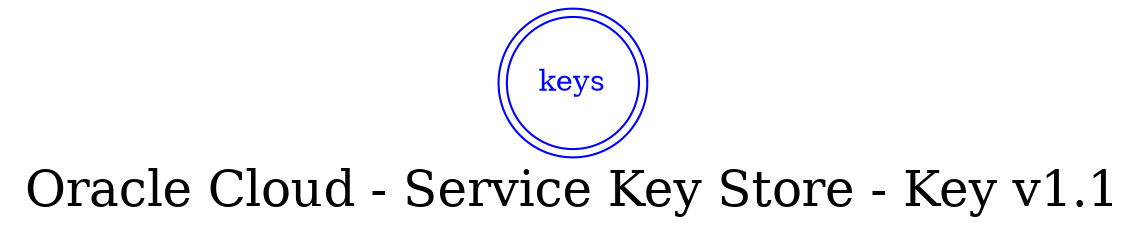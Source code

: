 digraph LexiconGraph {
graph[label="Oracle Cloud - Service Key Store - Key v1.1", fontsize=24]
splines=true
"keys" [color=blue, fontcolor=blue, shape=doublecircle]
}

